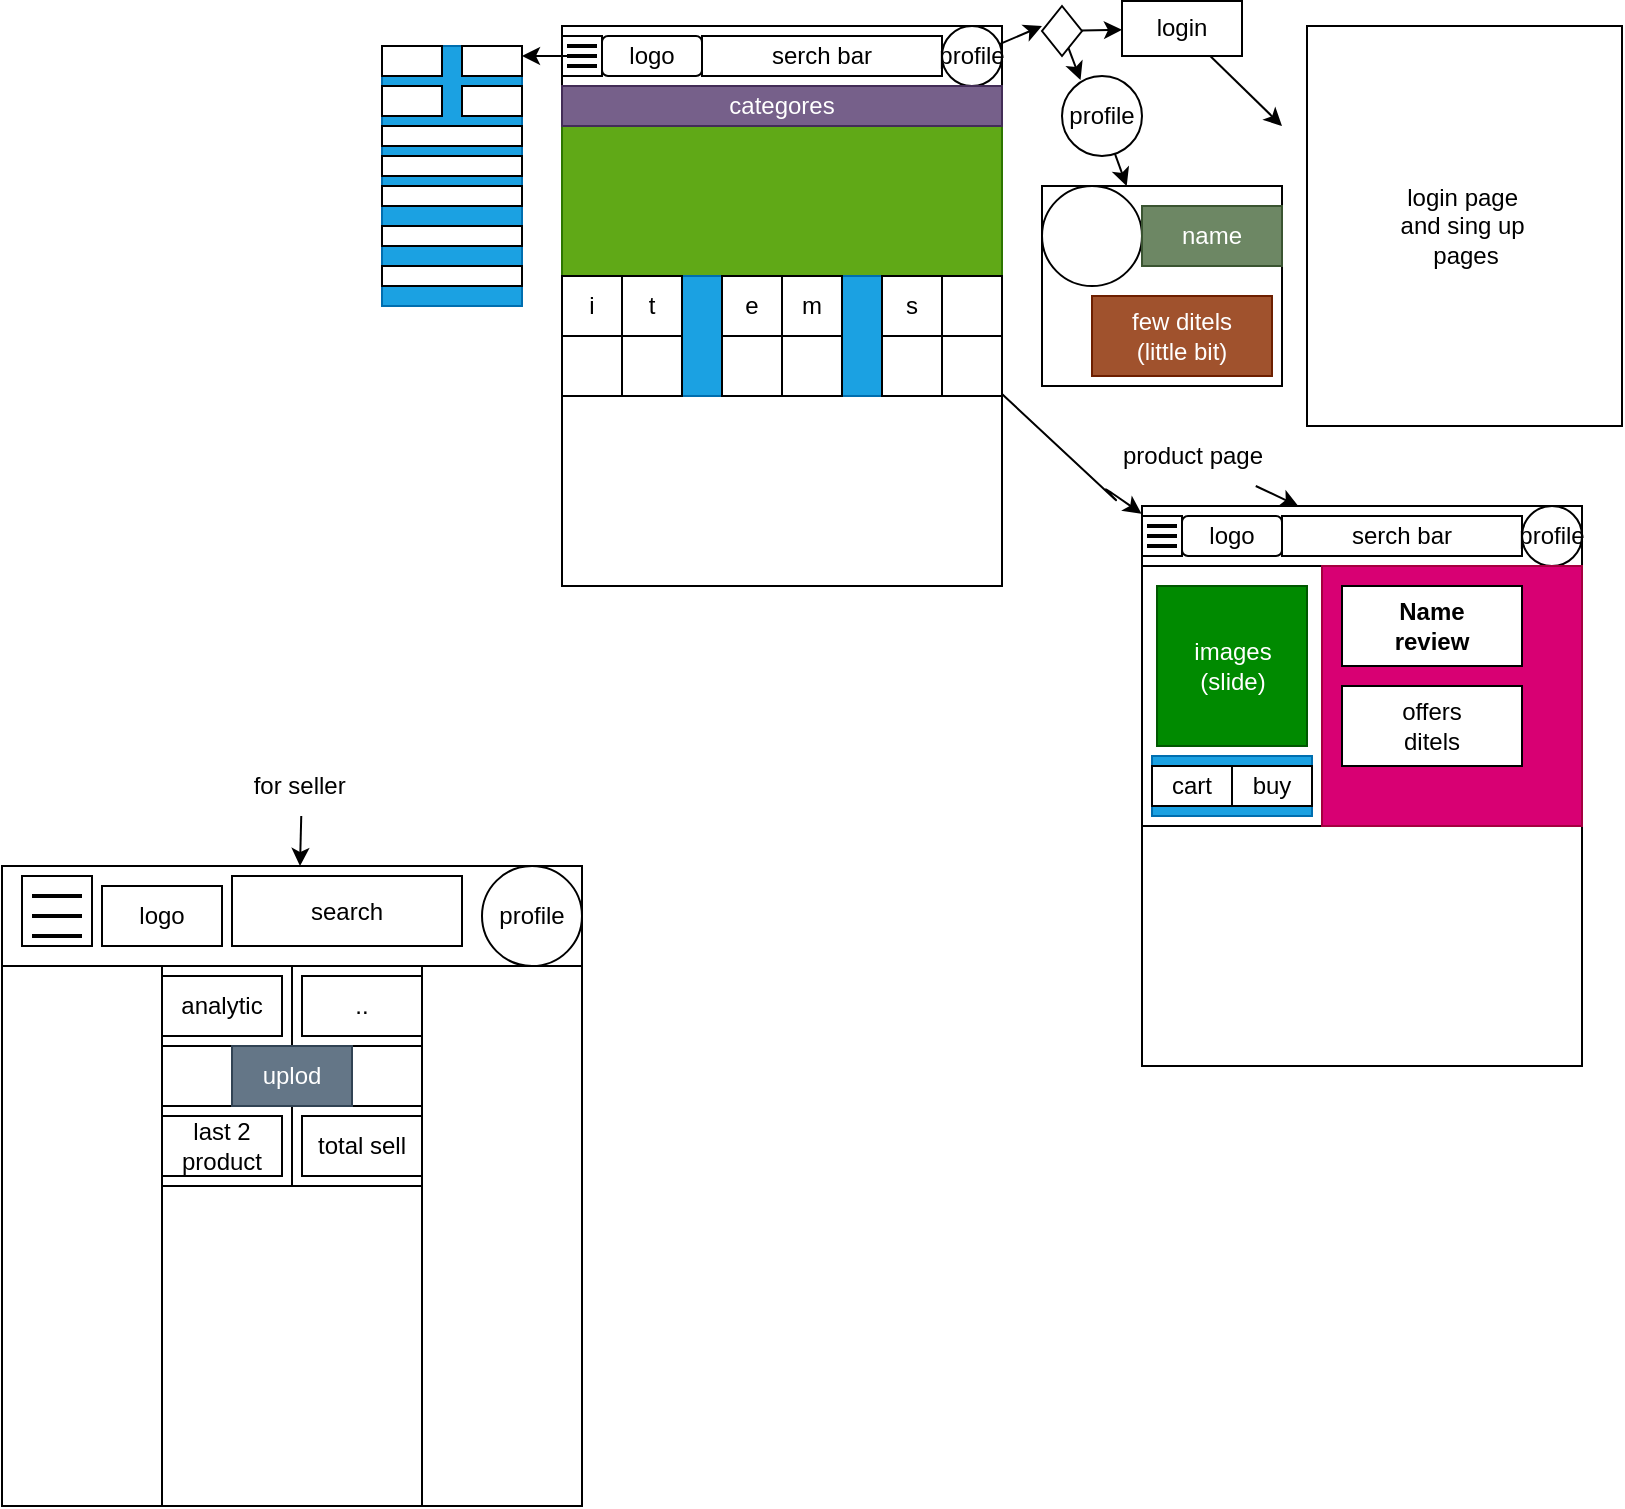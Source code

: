 <mxfile>
    <diagram id="z4mO9GyD-3QDrPbVBjFM" name="Page-1">
        <mxGraphModel dx="239" dy="134" grid="1" gridSize="10" guides="1" tooltips="1" connect="1" arrows="1" fold="1" page="1" pageScale="1" pageWidth="850" pageHeight="1100" math="0" shadow="0">
            <root>
                <mxCell id="0"/>
                <mxCell id="1" parent="0"/>
                <mxCell id="2" value="" style="rounded=0;whiteSpace=wrap;html=1;" vertex="1" parent="1">
                    <mxGeometry x="310" y="20" width="220" height="280" as="geometry"/>
                </mxCell>
                <mxCell id="3" value="" style="rounded=0;whiteSpace=wrap;html=1;" vertex="1" parent="1">
                    <mxGeometry x="310" y="20" width="220" height="30" as="geometry"/>
                </mxCell>
                <mxCell id="9" value="" style="whiteSpace=wrap;html=1;aspect=fixed;" vertex="1" parent="1">
                    <mxGeometry x="310" y="25" width="20" height="20" as="geometry"/>
                </mxCell>
                <mxCell id="11" value="" style="line;strokeWidth=2;html=1;" vertex="1" parent="1">
                    <mxGeometry x="312.5" y="25" width="15" height="10" as="geometry"/>
                </mxCell>
                <mxCell id="14" value="logo" style="rounded=1;whiteSpace=wrap;html=1;" vertex="1" parent="1">
                    <mxGeometry x="330" y="25" width="50" height="20" as="geometry"/>
                </mxCell>
                <mxCell id="15" value="serch bar" style="rounded=0;whiteSpace=wrap;html=1;" vertex="1" parent="1">
                    <mxGeometry x="380" y="25" width="120" height="20" as="geometry"/>
                </mxCell>
                <mxCell id="35" style="edgeStyle=none;html=1;" edge="1" parent="1" source="17">
                    <mxGeometry relative="1" as="geometry">
                        <mxPoint x="290" y="35" as="targetPoint"/>
                    </mxGeometry>
                </mxCell>
                <mxCell id="17" value="" style="line;strokeWidth=2;html=1;" vertex="1" parent="1">
                    <mxGeometry x="312.5" y="30" width="15" height="10" as="geometry"/>
                </mxCell>
                <mxCell id="18" value="" style="line;strokeWidth=2;html=1;" vertex="1" parent="1">
                    <mxGeometry x="312.5" y="35" width="15" height="10" as="geometry"/>
                </mxCell>
                <mxCell id="47" style="edgeStyle=none;html=1;" edge="1" parent="1" source="19">
                    <mxGeometry relative="1" as="geometry">
                        <mxPoint x="550" y="20" as="targetPoint"/>
                    </mxGeometry>
                </mxCell>
                <mxCell id="19" value="profile" style="ellipse;whiteSpace=wrap;html=1;aspect=fixed;" vertex="1" parent="1">
                    <mxGeometry x="500" y="20" width="30" height="30" as="geometry"/>
                </mxCell>
                <mxCell id="20" value="" style="rounded=0;whiteSpace=wrap;html=1;fillColor=#60a917;fontColor=#ffffff;strokeColor=#2D7600;" vertex="1" parent="1">
                    <mxGeometry x="310" y="65" width="220" height="80" as="geometry"/>
                </mxCell>
                <mxCell id="22" value="" style="rounded=0;whiteSpace=wrap;html=1;fillColor=#1ba1e2;fontColor=#ffffff;strokeColor=#006EAF;" vertex="1" parent="1">
                    <mxGeometry x="310" y="145" width="220" height="60" as="geometry"/>
                </mxCell>
                <mxCell id="23" value="i" style="whiteSpace=wrap;html=1;aspect=fixed;" vertex="1" parent="1">
                    <mxGeometry x="310" y="145" width="30" height="30" as="geometry"/>
                </mxCell>
                <mxCell id="53" style="edgeStyle=none;html=1;entryX=-0.001;entryY=0.129;entryDx=0;entryDy=0;entryPerimeter=0;" edge="1" parent="1" source="24" target="80">
                    <mxGeometry relative="1" as="geometry">
                        <mxPoint x="580" y="260" as="targetPoint"/>
                        <Array as="points">
                            <mxPoint x="590" y="260"/>
                            <mxPoint x="580" y="250"/>
                        </Array>
                    </mxGeometry>
                </mxCell>
                <mxCell id="24" value="" style="whiteSpace=wrap;html=1;aspect=fixed;" vertex="1" parent="1">
                    <mxGeometry x="500" y="175" width="30" height="30" as="geometry"/>
                </mxCell>
                <mxCell id="25" value="" style="whiteSpace=wrap;html=1;aspect=fixed;" vertex="1" parent="1">
                    <mxGeometry x="500" y="145" width="30" height="30" as="geometry"/>
                </mxCell>
                <mxCell id="26" value="" style="whiteSpace=wrap;html=1;aspect=fixed;" vertex="1" parent="1">
                    <mxGeometry x="470" y="175" width="30" height="30" as="geometry"/>
                </mxCell>
                <mxCell id="27" value="s" style="whiteSpace=wrap;html=1;aspect=fixed;" vertex="1" parent="1">
                    <mxGeometry x="470" y="145" width="30" height="30" as="geometry"/>
                </mxCell>
                <mxCell id="28" value="" style="whiteSpace=wrap;html=1;aspect=fixed;" vertex="1" parent="1">
                    <mxGeometry x="390" y="175" width="30" height="30" as="geometry"/>
                </mxCell>
                <mxCell id="29" value="m" style="whiteSpace=wrap;html=1;aspect=fixed;" vertex="1" parent="1">
                    <mxGeometry x="420" y="145" width="30" height="30" as="geometry"/>
                </mxCell>
                <mxCell id="30" value="t" style="whiteSpace=wrap;html=1;aspect=fixed;" vertex="1" parent="1">
                    <mxGeometry x="340" y="145" width="30" height="30" as="geometry"/>
                </mxCell>
                <mxCell id="31" value="" style="whiteSpace=wrap;html=1;aspect=fixed;" vertex="1" parent="1">
                    <mxGeometry x="310" y="175" width="30" height="30" as="geometry"/>
                </mxCell>
                <mxCell id="32" value="" style="whiteSpace=wrap;html=1;aspect=fixed;" vertex="1" parent="1">
                    <mxGeometry x="340" y="175" width="30" height="30" as="geometry"/>
                </mxCell>
                <mxCell id="33" value="e" style="whiteSpace=wrap;html=1;aspect=fixed;" vertex="1" parent="1">
                    <mxGeometry x="390" y="145" width="30" height="30" as="geometry"/>
                </mxCell>
                <mxCell id="34" value="" style="whiteSpace=wrap;html=1;aspect=fixed;" vertex="1" parent="1">
                    <mxGeometry x="420" y="175" width="30" height="30" as="geometry"/>
                </mxCell>
                <mxCell id="36" value="" style="rounded=0;whiteSpace=wrap;html=1;fillColor=#1ba1e2;fontColor=#ffffff;strokeColor=#006EAF;" vertex="1" parent="1">
                    <mxGeometry x="220" y="30" width="70" height="130" as="geometry"/>
                </mxCell>
                <mxCell id="37" value="" style="rounded=0;whiteSpace=wrap;html=1;" vertex="1" parent="1">
                    <mxGeometry x="220" y="30" width="30" height="15" as="geometry"/>
                </mxCell>
                <mxCell id="39" value="" style="rounded=0;whiteSpace=wrap;html=1;" vertex="1" parent="1">
                    <mxGeometry x="260" y="30" width="30" height="15" as="geometry"/>
                </mxCell>
                <mxCell id="40" value="" style="rounded=0;whiteSpace=wrap;html=1;" vertex="1" parent="1">
                    <mxGeometry x="220" y="50" width="30" height="15" as="geometry"/>
                </mxCell>
                <mxCell id="41" value="" style="rounded=0;whiteSpace=wrap;html=1;" vertex="1" parent="1">
                    <mxGeometry x="260" y="50" width="30" height="15" as="geometry"/>
                </mxCell>
                <mxCell id="42" value="" style="rounded=0;whiteSpace=wrap;html=1;" vertex="1" parent="1">
                    <mxGeometry x="220" y="70" width="70" height="10" as="geometry"/>
                </mxCell>
                <mxCell id="43" value="" style="rounded=0;whiteSpace=wrap;html=1;" vertex="1" parent="1">
                    <mxGeometry x="220" y="85" width="70" height="10" as="geometry"/>
                </mxCell>
                <mxCell id="44" value="" style="rounded=0;whiteSpace=wrap;html=1;" vertex="1" parent="1">
                    <mxGeometry x="220" y="100" width="70" height="10" as="geometry"/>
                </mxCell>
                <mxCell id="45" value="" style="rounded=0;whiteSpace=wrap;html=1;" vertex="1" parent="1">
                    <mxGeometry x="220" y="120" width="70" height="10" as="geometry"/>
                </mxCell>
                <mxCell id="46" value="" style="rounded=0;whiteSpace=wrap;html=1;" vertex="1" parent="1">
                    <mxGeometry x="220" y="140" width="70" height="10" as="geometry"/>
                </mxCell>
                <mxCell id="49" style="edgeStyle=none;html=1;" edge="1" parent="1" source="48" target="50">
                    <mxGeometry relative="1" as="geometry">
                        <mxPoint x="590" y="22.5" as="targetPoint"/>
                    </mxGeometry>
                </mxCell>
                <mxCell id="52" style="edgeStyle=none;html=1;entryX=0.232;entryY=0.05;entryDx=0;entryDy=0;entryPerimeter=0;" edge="1" parent="1" source="48" target="51">
                    <mxGeometry relative="1" as="geometry"/>
                </mxCell>
                <mxCell id="48" value="" style="rhombus;whiteSpace=wrap;html=1;" vertex="1" parent="1">
                    <mxGeometry x="550" y="10" width="20" height="25" as="geometry"/>
                </mxCell>
                <mxCell id="116" style="edgeStyle=none;html=1;" edge="1" parent="1" source="50">
                    <mxGeometry relative="1" as="geometry">
                        <mxPoint x="670" y="70" as="targetPoint"/>
                    </mxGeometry>
                </mxCell>
                <mxCell id="50" value="login" style="rounded=0;whiteSpace=wrap;html=1;" vertex="1" parent="1">
                    <mxGeometry x="590" y="7.5" width="60" height="27.5" as="geometry"/>
                </mxCell>
                <mxCell id="120" value="" style="edgeStyle=none;html=1;" edge="1" parent="1" source="51" target="119">
                    <mxGeometry relative="1" as="geometry"/>
                </mxCell>
                <mxCell id="51" value="profile" style="ellipse;whiteSpace=wrap;html=1;aspect=fixed;" vertex="1" parent="1">
                    <mxGeometry x="560" y="45" width="40" height="40" as="geometry"/>
                </mxCell>
                <mxCell id="79" value="" style="rounded=0;whiteSpace=wrap;html=1;" vertex="1" parent="1">
                    <mxGeometry x="600" y="260" width="220" height="280" as="geometry"/>
                </mxCell>
                <mxCell id="80" value="" style="rounded=0;whiteSpace=wrap;html=1;" vertex="1" parent="1">
                    <mxGeometry x="600" y="260" width="220" height="30" as="geometry"/>
                </mxCell>
                <mxCell id="81" value="" style="whiteSpace=wrap;html=1;aspect=fixed;" vertex="1" parent="1">
                    <mxGeometry x="600" y="265" width="20" height="20" as="geometry"/>
                </mxCell>
                <mxCell id="82" value="" style="line;strokeWidth=2;html=1;" vertex="1" parent="1">
                    <mxGeometry x="602.5" y="265" width="15" height="10" as="geometry"/>
                </mxCell>
                <mxCell id="83" value="logo" style="rounded=1;whiteSpace=wrap;html=1;" vertex="1" parent="1">
                    <mxGeometry x="620" y="265" width="50" height="20" as="geometry"/>
                </mxCell>
                <mxCell id="84" value="serch bar" style="rounded=0;whiteSpace=wrap;html=1;" vertex="1" parent="1">
                    <mxGeometry x="670" y="265" width="120" height="20" as="geometry"/>
                </mxCell>
                <mxCell id="86" value="" style="line;strokeWidth=2;html=1;" vertex="1" parent="1">
                    <mxGeometry x="602.5" y="270" width="15" height="10" as="geometry"/>
                </mxCell>
                <mxCell id="87" value="" style="line;strokeWidth=2;html=1;" vertex="1" parent="1">
                    <mxGeometry x="602.5" y="275" width="15" height="10" as="geometry"/>
                </mxCell>
                <mxCell id="88" value="profile" style="ellipse;whiteSpace=wrap;html=1;aspect=fixed;" vertex="1" parent="1">
                    <mxGeometry x="790" y="260" width="30" height="30" as="geometry"/>
                </mxCell>
                <mxCell id="104" value="" style="rounded=0;whiteSpace=wrap;html=1;" vertex="1" parent="1">
                    <mxGeometry x="600" y="290" width="90" height="130" as="geometry"/>
                </mxCell>
                <mxCell id="105" value="" style="rounded=0;whiteSpace=wrap;html=1;fillColor=#d80073;fontColor=#ffffff;strokeColor=#A50040;" vertex="1" parent="1">
                    <mxGeometry x="690" y="290" width="130" height="130" as="geometry"/>
                </mxCell>
                <mxCell id="106" value="Name&lt;br&gt;review" style="rounded=0;whiteSpace=wrap;html=1;fontStyle=1" vertex="1" parent="1">
                    <mxGeometry x="700" y="300" width="90" height="40" as="geometry"/>
                </mxCell>
                <mxCell id="107" value="offers&lt;br&gt;ditels" style="rounded=0;whiteSpace=wrap;html=1;" vertex="1" parent="1">
                    <mxGeometry x="700" y="350" width="90" height="40" as="geometry"/>
                </mxCell>
                <mxCell id="108" value="" style="rounded=0;whiteSpace=wrap;html=1;fillColor=#1ba1e2;fontColor=#ffffff;strokeColor=#006EAF;" vertex="1" parent="1">
                    <mxGeometry x="605" y="385" width="80" height="30" as="geometry"/>
                </mxCell>
                <mxCell id="109" value="cart" style="rounded=0;whiteSpace=wrap;html=1;" vertex="1" parent="1">
                    <mxGeometry x="605" y="390" width="40" height="20" as="geometry"/>
                </mxCell>
                <mxCell id="110" value="buy" style="rounded=0;whiteSpace=wrap;html=1;" vertex="1" parent="1">
                    <mxGeometry x="645" y="390" width="40" height="20" as="geometry"/>
                </mxCell>
                <mxCell id="111" value="images&lt;br&gt;(slide)" style="rounded=0;whiteSpace=wrap;html=1;fillColor=#008a00;fontColor=#ffffff;strokeColor=#005700;" vertex="1" parent="1">
                    <mxGeometry x="607.5" y="300" width="75" height="80" as="geometry"/>
                </mxCell>
                <mxCell id="113" value="categores" style="rounded=0;whiteSpace=wrap;html=1;fillColor=#76608a;fontColor=#ffffff;strokeColor=#432D57;" vertex="1" parent="1">
                    <mxGeometry x="310" y="50" width="220" height="20" as="geometry"/>
                </mxCell>
                <mxCell id="115" value="login page&amp;nbsp;&lt;br&gt;and sing up&amp;nbsp;&lt;br&gt;pages" style="rounded=0;whiteSpace=wrap;html=1;" vertex="1" parent="1">
                    <mxGeometry x="682.5" y="20" width="157.5" height="200" as="geometry"/>
                </mxCell>
                <mxCell id="119" value="" style="whiteSpace=wrap;html=1;" vertex="1" parent="1">
                    <mxGeometry x="550" y="100" width="120" height="100" as="geometry"/>
                </mxCell>
                <mxCell id="121" value="" style="ellipse;whiteSpace=wrap;html=1;aspect=fixed;" vertex="1" parent="1">
                    <mxGeometry x="550" y="100" width="50" height="50" as="geometry"/>
                </mxCell>
                <mxCell id="122" value="name" style="rounded=0;whiteSpace=wrap;html=1;fillColor=#6d8764;fontColor=#ffffff;strokeColor=#3A5431;" vertex="1" parent="1">
                    <mxGeometry x="600" y="110" width="70" height="30" as="geometry"/>
                </mxCell>
                <mxCell id="123" value="few ditels &lt;br&gt;(little bit)" style="rounded=0;whiteSpace=wrap;html=1;fillColor=#a0522d;fontColor=#ffffff;strokeColor=#6D1F00;" vertex="1" parent="1">
                    <mxGeometry x="575" y="155" width="90" height="40" as="geometry"/>
                </mxCell>
                <mxCell id="127" value="" style="edgeStyle=none;html=1;" edge="1" parent="1" source="124" target="126">
                    <mxGeometry relative="1" as="geometry"/>
                </mxCell>
                <mxCell id="124" value="for seller&amp;nbsp;" style="text;html=1;align=center;verticalAlign=middle;resizable=0;points=[];autosize=1;strokeColor=none;fillColor=none;" vertex="1" parent="1">
                    <mxGeometry x="145" y="385" width="70" height="30" as="geometry"/>
                </mxCell>
                <mxCell id="126" value="" style="whiteSpace=wrap;html=1;" vertex="1" parent="1">
                    <mxGeometry x="30" y="440" width="290" height="320" as="geometry"/>
                </mxCell>
                <mxCell id="128" value="" style="rounded=0;whiteSpace=wrap;html=1;" vertex="1" parent="1">
                    <mxGeometry x="30" y="440" width="290" height="50" as="geometry"/>
                </mxCell>
                <mxCell id="129" value="" style="whiteSpace=wrap;html=1;aspect=fixed;" vertex="1" parent="1">
                    <mxGeometry x="40" y="445" width="35" height="35" as="geometry"/>
                </mxCell>
                <mxCell id="130" value="" style="line;strokeWidth=2;html=1;" vertex="1" parent="1">
                    <mxGeometry x="45" y="450" width="25" height="10" as="geometry"/>
                </mxCell>
                <mxCell id="131" value="" style="line;strokeWidth=2;html=1;" vertex="1" parent="1">
                    <mxGeometry x="45" y="460" width="25" height="10" as="geometry"/>
                </mxCell>
                <mxCell id="132" value="" style="line;strokeWidth=2;html=1;" vertex="1" parent="1">
                    <mxGeometry x="45" y="470" width="25" height="10" as="geometry"/>
                </mxCell>
                <mxCell id="133" value="logo" style="rounded=0;whiteSpace=wrap;html=1;" vertex="1" parent="1">
                    <mxGeometry x="80" y="450" width="60" height="30" as="geometry"/>
                </mxCell>
                <mxCell id="134" value="search" style="rounded=0;whiteSpace=wrap;html=1;" vertex="1" parent="1">
                    <mxGeometry x="145" y="445" width="115" height="35" as="geometry"/>
                </mxCell>
                <mxCell id="135" value="profile" style="ellipse;whiteSpace=wrap;html=1;aspect=fixed;" vertex="1" parent="1">
                    <mxGeometry x="270" y="440" width="50" height="50" as="geometry"/>
                </mxCell>
                <mxCell id="136" value="" style="rounded=0;whiteSpace=wrap;html=1;" vertex="1" parent="1">
                    <mxGeometry x="30" y="490" width="80" height="270" as="geometry"/>
                </mxCell>
                <mxCell id="137" value="" style="rounded=0;whiteSpace=wrap;html=1;" vertex="1" parent="1">
                    <mxGeometry x="240" y="490" width="80" height="270" as="geometry"/>
                </mxCell>
                <mxCell id="143" value="" style="shape=process;whiteSpace=wrap;html=1;backgroundOutline=1;size=0.5;" vertex="1" parent="1">
                    <mxGeometry x="110" y="490" width="130" height="40" as="geometry"/>
                </mxCell>
                <mxCell id="144" value="" style="shape=process;whiteSpace=wrap;html=1;backgroundOutline=1;size=0.5;" vertex="1" parent="1">
                    <mxGeometry x="110" y="560" width="130" height="40" as="geometry"/>
                </mxCell>
                <mxCell id="145" value="uplod" style="rounded=0;whiteSpace=wrap;html=1;fillColor=#647687;fontColor=#ffffff;strokeColor=#314354;" vertex="1" parent="1">
                    <mxGeometry x="145" y="530" width="60" height="30" as="geometry"/>
                </mxCell>
                <mxCell id="146" value="analytic" style="rounded=0;whiteSpace=wrap;html=1;" vertex="1" parent="1">
                    <mxGeometry x="110" y="495" width="60" height="30" as="geometry"/>
                </mxCell>
                <mxCell id="147" value=".." style="rounded=0;whiteSpace=wrap;html=1;" vertex="1" parent="1">
                    <mxGeometry x="180" y="495" width="60" height="30" as="geometry"/>
                </mxCell>
                <mxCell id="148" value="total sell" style="rounded=0;whiteSpace=wrap;html=1;" vertex="1" parent="1">
                    <mxGeometry x="180" y="565" width="60" height="30" as="geometry"/>
                </mxCell>
                <mxCell id="149" value="last 2 product" style="rounded=0;whiteSpace=wrap;html=1;" vertex="1" parent="1">
                    <mxGeometry x="110" y="565" width="60" height="30" as="geometry"/>
                </mxCell>
                <mxCell id="151" style="edgeStyle=none;html=1;" edge="1" parent="1" source="150" target="80">
                    <mxGeometry relative="1" as="geometry"/>
                </mxCell>
                <mxCell id="150" value="product page" style="text;html=1;align=center;verticalAlign=middle;resizable=0;points=[];autosize=1;strokeColor=none;fillColor=none;" vertex="1" parent="1">
                    <mxGeometry x="580" y="220" width="90" height="30" as="geometry"/>
                </mxCell>
            </root>
        </mxGraphModel>
    </diagram>
</mxfile>